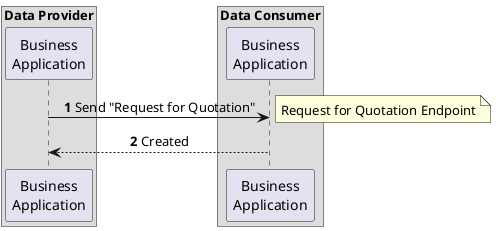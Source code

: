 @startuml Figure_2
autonumber
skinparam sequenceMessageAlign center

box "Data Provider"
participant "Business\nApplication" as app_prov
end box

box "Data Consumer"
participant "Business\nApplication" as app_cons
end box

app_prov ->  app_cons: Send "Request for Quotation"
note right: Request for Quotation Endpoint
return Created

@enduml